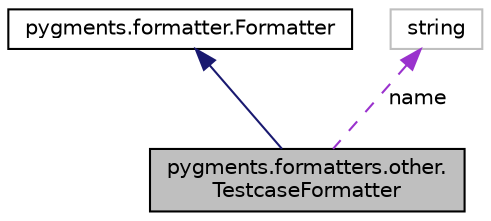 digraph "pygments.formatters.other.TestcaseFormatter"
{
 // LATEX_PDF_SIZE
  edge [fontname="Helvetica",fontsize="10",labelfontname="Helvetica",labelfontsize="10"];
  node [fontname="Helvetica",fontsize="10",shape=record];
  Node1 [label="pygments.formatters.other.\lTestcaseFormatter",height=0.2,width=0.4,color="black", fillcolor="grey75", style="filled", fontcolor="black",tooltip=" "];
  Node2 -> Node1 [dir="back",color="midnightblue",fontsize="10",style="solid"];
  Node2 [label="pygments.formatter.Formatter",height=0.2,width=0.4,color="black", fillcolor="white", style="filled",URL="$classpygments_1_1formatter_1_1Formatter.html",tooltip=" "];
  Node3 -> Node1 [dir="back",color="darkorchid3",fontsize="10",style="dashed",label=" name" ];
  Node3 [label="string",height=0.2,width=0.4,color="grey75", fillcolor="white", style="filled",tooltip=" "];
}
